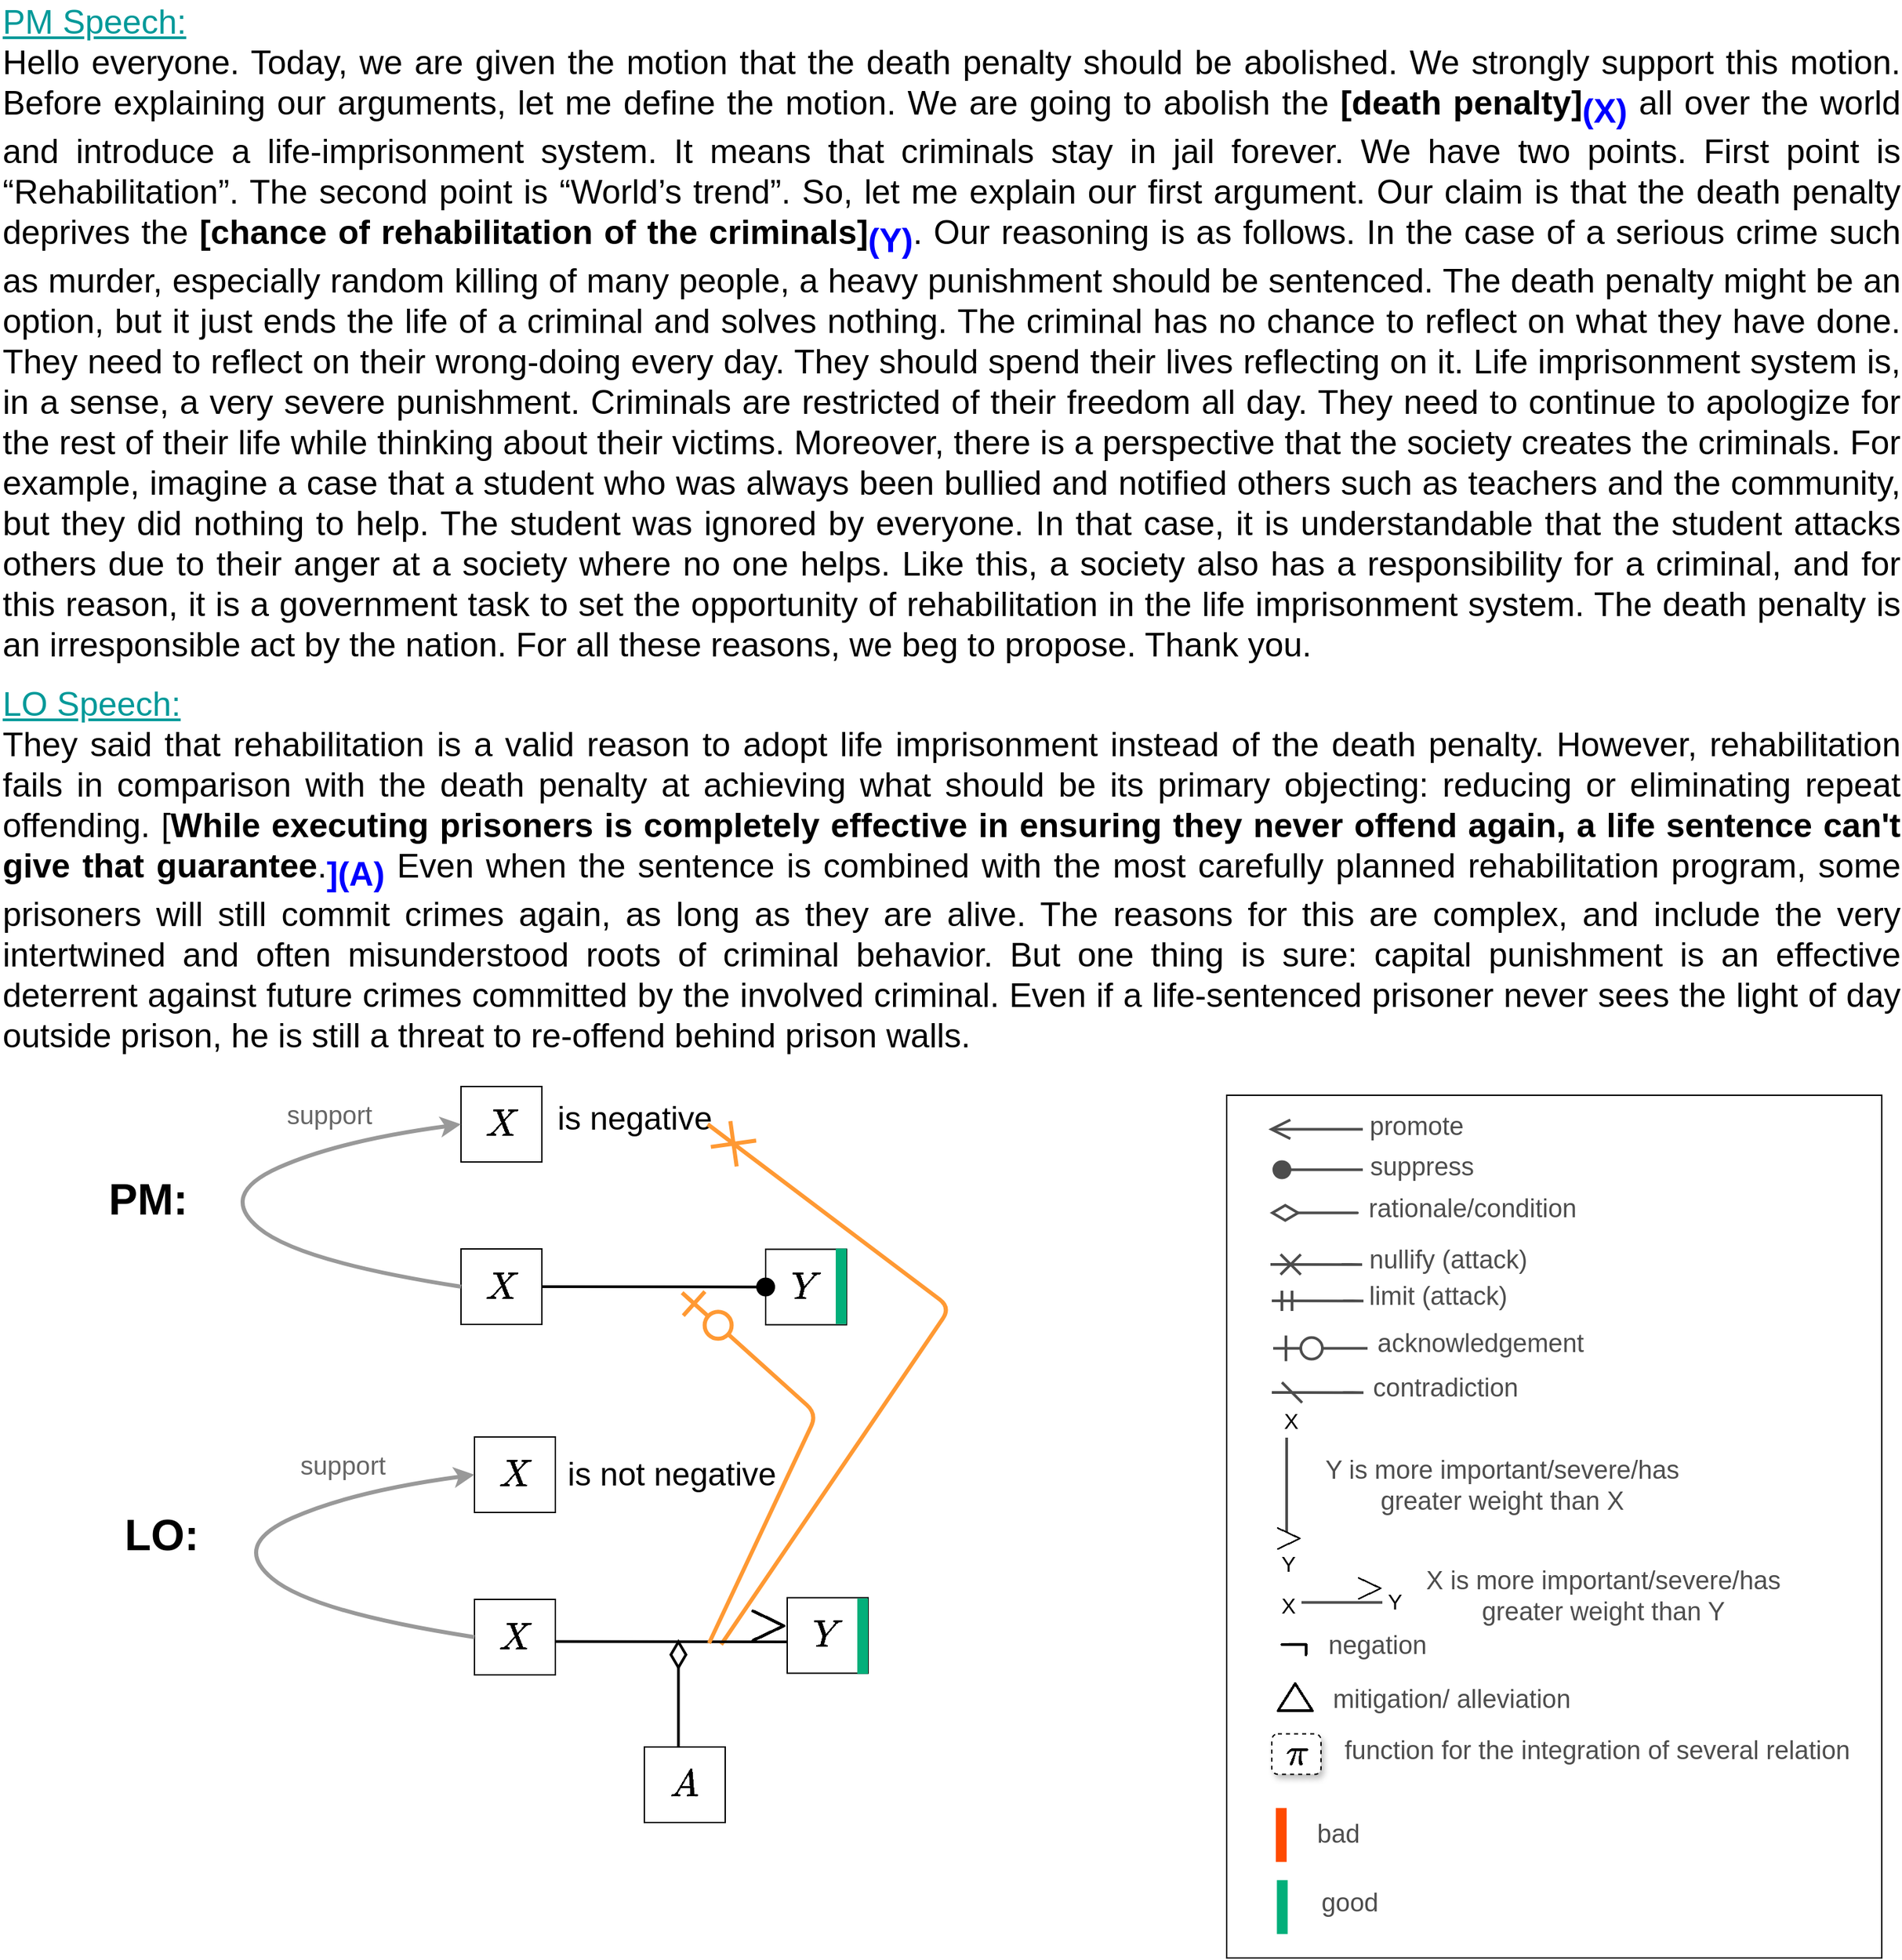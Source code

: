 <mxfile version="16.1.2" type="device"><diagram id="NebdKccpn1Tcwdz-Rh-k" name="Page-1"><mxGraphModel dx="1892" dy="3044" grid="1" gridSize="10" guides="1" tooltips="1" connect="1" arrows="1" fold="1" page="1" pageScale="1" pageWidth="1100" pageHeight="1700" math="1" shadow="0"><root><mxCell id="0"/><mxCell id="1" parent="0"/><mxCell id="hxbpiilZ5t23awxEjxiz-1" value="&lt;div style=&quot;text-align: justify ; font-size: 25px&quot;&gt;&lt;font style=&quot;font-size: 25px&quot;&gt;&lt;u style=&quot;color: rgb(0 , 153 , 153)&quot;&gt;PM Speech:&lt;/u&gt;&lt;/font&gt;&lt;/div&gt;&lt;div style=&quot;text-align: justify ; font-size: 25px&quot;&gt;&lt;font style=&quot;font-size: 25px&quot;&gt;Hello everyone. Today, we are given the motion that the death penalty should be abolished. We strongly support this motion. Before explaining our arguments, let me define the motion. We are going to abolish the&lt;b&gt; [death penalty]&lt;sub&gt;&lt;font color=&quot;#0000ff&quot; style=&quot;font-size: 25px&quot;&gt;(X)&lt;/font&gt;&lt;/sub&gt;&lt;/b&gt; all over the world and introduce a life-imprisonment system. It means that criminals stay in jail forever. We have two points. First point is “Rehabilitation”. The second point is “World’s trend”. So, let me explain our first argument. Our claim is that the death penalty deprives the&lt;b&gt;&amp;nbsp;[chance of rehabilitation of the criminals]&lt;sub&gt;&lt;font color=&quot;#0000ff&quot; style=&quot;font-size: 25px&quot;&gt;(Y)&lt;/font&gt;&lt;/sub&gt;&lt;/b&gt;. Our reasoning is as follows. In the case of a serious crime such as murder, especially random killing of many people, a heavy punishment should be sentenced. The death penalty might be an option, but it just ends the life of a criminal and solves nothing. The criminal has no chance to reflect on what they have done. They need to reflect on their wrong-doing every day. They should spend their lives reflecting on it. Life imprisonment system is, in a sense, a very severe punishment. Criminals are restricted of their freedom all day. They need to continue to apologize for the rest of their life while thinking about their victims. Moreover, there is a perspective that the society creates the criminals. For example, imagine a case that a student who was always been bullied and notified others such as teachers and the community, but they did nothing to help. The student was ignored by everyone. In that case, it is understandable that the student attacks others due to their anger at a society where no one helps. Like this, a society also has a responsibility for a criminal, and for this reason, it is a government task to set the opportunity of rehabilitation in the life imprisonment system. The death penalty is an irresponsible act by the nation. For all these reasons, we beg to propose. Thank you.&lt;/font&gt;&lt;br&gt;&lt;/div&gt;" style="text;html=1;strokeColor=none;fillColor=none;align=left;verticalAlign=middle;whiteSpace=wrap;rounded=0;" parent="1" vertex="1"><mxGeometry x="530" y="-240" width="1410" height="380" as="geometry"/></mxCell><mxCell id="hxbpiilZ5t23awxEjxiz-2" value="&lt;font size=&quot;1&quot;&gt;&lt;b style=&quot;font-size: 32px&quot;&gt;PM:&lt;/b&gt;&lt;/font&gt;" style="text;html=1;strokeColor=none;fillColor=none;align=center;verticalAlign=middle;whiteSpace=wrap;rounded=0;" parent="1" vertex="1"><mxGeometry x="600" y="574" width="80" height="40" as="geometry"/></mxCell><mxCell id="hxbpiilZ5t23awxEjxiz-3" value="&lt;font size=&quot;1&quot;&gt;&lt;b style=&quot;font-size: 32px&quot;&gt;LO:&lt;/b&gt;&lt;/font&gt;" style="text;html=1;strokeColor=none;fillColor=none;align=center;verticalAlign=middle;whiteSpace=wrap;rounded=0;" parent="1" vertex="1"><mxGeometry x="610" y="822.75" width="80" height="40" as="geometry"/></mxCell><mxCell id="hxbpiilZ5t23awxEjxiz-4" value="&lt;font style=&quot;font-size: 24px&quot;&gt;$$X$$&lt;/font&gt;" style="whiteSpace=wrap;html=1;align=center;" parent="1" vertex="1"><mxGeometry x="872" y="510" width="60" height="56" as="geometry"/></mxCell><mxCell id="hxbpiilZ5t23awxEjxiz-5" value="&lt;font style=&quot;font-size: 24px;&quot;&gt;is negative&lt;/font&gt;" style="text;html=1;strokeColor=none;fillColor=none;align=center;verticalAlign=middle;whiteSpace=wrap;rounded=0;fontSize=24;" parent="1" vertex="1"><mxGeometry x="942" y="516.5" width="118" height="35" as="geometry"/></mxCell><mxCell id="hxbpiilZ5t23awxEjxiz-6" value="&lt;font style=&quot;font-size: 24px&quot;&gt;$$X$$&lt;/font&gt;" style="whiteSpace=wrap;html=1;align=center;" parent="1" vertex="1"><mxGeometry x="872" y="630.5" width="60" height="56" as="geometry"/></mxCell><mxCell id="hxbpiilZ5t23awxEjxiz-7" value="&lt;font style=&quot;font-size: 24px&quot;&gt;$$Y$$&lt;/font&gt;" style="whiteSpace=wrap;html=1;align=center;" parent="1" vertex="1"><mxGeometry x="1098" y="630.75" width="60" height="56" as="geometry"/></mxCell><mxCell id="hxbpiilZ5t23awxEjxiz-8" value="" style="whiteSpace=wrap;html=1;fontColor=#666666;strokeColor=none;fillColor=#03AF7A;" parent="1" vertex="1"><mxGeometry x="1150" y="630.25" width="8" height="56" as="geometry"/></mxCell><mxCell id="hxbpiilZ5t23awxEjxiz-9" value="" style="endArrow=oval;html=1;fontColor=#666666;endSize=12;entryX=0;entryY=0.5;entryDx=0;entryDy=0;endFill=1;strokeWidth=2;exitX=1;exitY=0.5;exitDx=0;exitDy=0;" parent="1" source="hxbpiilZ5t23awxEjxiz-6" target="hxbpiilZ5t23awxEjxiz-7" edge="1"><mxGeometry width="50" height="50" relative="1" as="geometry"><mxPoint x="978" y="658.16" as="sourcePoint"/><mxPoint x="1070.0" y="658.16" as="targetPoint"/></mxGeometry></mxCell><mxCell id="hxbpiilZ5t23awxEjxiz-10" value="" style="curved=1;endArrow=classic;html=1;strokeWidth=3;exitX=0;exitY=0.5;exitDx=0;exitDy=0;entryX=0;entryY=0.5;entryDx=0;entryDy=0;strokeColor=#999999;" parent="1" source="hxbpiilZ5t23awxEjxiz-6" target="hxbpiilZ5t23awxEjxiz-4" edge="1"><mxGeometry width="50" height="50" relative="1" as="geometry"><mxPoint x="592" y="660" as="sourcePoint"/><mxPoint x="642" y="610" as="targetPoint"/><Array as="points"><mxPoint x="752" y="640"/><mxPoint x="692" y="590"/><mxPoint x="782" y="550"/></Array></mxGeometry></mxCell><mxCell id="hxbpiilZ5t23awxEjxiz-11" value="&lt;font style=&quot;font-size: 19px;&quot; color=&quot;#666666&quot;&gt;support&lt;/font&gt;" style="text;html=1;fillColor=none;align=center;verticalAlign=middle;whiteSpace=wrap;rounded=0;rotation=0;fontSize=19;" parent="1" vertex="1"><mxGeometry x="742" y="516.5" width="65" height="30" as="geometry"/></mxCell><mxCell id="hxbpiilZ5t23awxEjxiz-12" value="&lt;font style=&quot;font-size: 24px&quot;&gt;$$X$$&lt;/font&gt;" style="whiteSpace=wrap;html=1;align=center;" parent="1" vertex="1"><mxGeometry x="882" y="770" width="60" height="56" as="geometry"/></mxCell><mxCell id="hxbpiilZ5t23awxEjxiz-13" value="&lt;font style=&quot;font-size: 24px&quot;&gt;is not negative&lt;/font&gt;" style="text;html=1;strokeColor=none;fillColor=none;align=center;verticalAlign=middle;whiteSpace=wrap;rounded=0;fontSize=24;" parent="1" vertex="1"><mxGeometry x="947" y="780.5" width="163" height="35" as="geometry"/></mxCell><mxCell id="hxbpiilZ5t23awxEjxiz-14" value="&lt;font style=&quot;font-size: 24px&quot;&gt;$$X$$&lt;/font&gt;" style="whiteSpace=wrap;html=1;align=center;" parent="1" vertex="1"><mxGeometry x="882" y="890.5" width="60" height="56" as="geometry"/></mxCell><mxCell id="hxbpiilZ5t23awxEjxiz-15" value="" style="curved=1;endArrow=classic;html=1;strokeWidth=3;exitX=0;exitY=0.5;exitDx=0;exitDy=0;entryX=0;entryY=0.5;entryDx=0;entryDy=0;strokeColor=#999999;" parent="1" source="hxbpiilZ5t23awxEjxiz-14" target="hxbpiilZ5t23awxEjxiz-12" edge="1"><mxGeometry width="50" height="50" relative="1" as="geometry"><mxPoint x="602" y="920" as="sourcePoint"/><mxPoint x="652" y="870" as="targetPoint"/><Array as="points"><mxPoint x="762" y="900"/><mxPoint x="702" y="850"/><mxPoint x="792" y="810"/></Array></mxGeometry></mxCell><mxCell id="hxbpiilZ5t23awxEjxiz-16" value="&lt;font style=&quot;font-size: 19px;&quot; color=&quot;#666666&quot;&gt;support&lt;/font&gt;" style="text;html=1;fillColor=none;align=center;verticalAlign=middle;whiteSpace=wrap;rounded=0;rotation=0;fontSize=19;" parent="1" vertex="1"><mxGeometry x="752" y="776.5" width="65" height="30" as="geometry"/></mxCell><mxCell id="hxbpiilZ5t23awxEjxiz-17" value="&lt;div style=&quot;text-align: justify ; font-size: 25px&quot;&gt;&lt;font style=&quot;font-size: 25px&quot;&gt;&lt;span style=&quot;color: rgb(0 , 153 , 153)&quot;&gt;&lt;u&gt;LO Speech:&lt;/u&gt;&lt;/span&gt;&lt;/font&gt;&lt;/div&gt;&lt;div style=&quot;text-align: justify ; font-size: 25px&quot;&gt;&lt;font style=&quot;font-size: 25px&quot;&gt;They said that rehabilitation is a valid reason to adopt life imprisonment instead of the death penalty. However, rehabilitation fails in comparison with the death penalty at achieving what should be its primary objecting: reducing or eliminating repeat offending. [&lt;b&gt;While executing prisoners is completely effective in ensuring they never offend again, a life sentence can't give that guarantee&lt;/b&gt;.&lt;b&gt;&lt;sub&gt;&lt;font color=&quot;#0000ff&quot; style=&quot;font-size: 25px&quot;&gt;](A)&lt;/font&gt;&lt;/sub&gt;&lt;/b&gt; Even when the sentence is combined with the most carefully planned rehabilitation program, some prisoners will still commit crimes again, as long as they are alive. The reasons for this are complex, and include the very intertwined and often misunderstood roots of criminal behavior. But one thing is sure: capital punishment is an effective deterrent against future crimes committed by the involved criminal. Even if a life-sentenced prisoner never sees the light of day outside prison, he is still a threat to re-offend behind prison walls.&lt;/font&gt;&lt;br&gt;&lt;/div&gt;" style="text;html=1;strokeColor=none;fillColor=none;align=left;verticalAlign=middle;whiteSpace=wrap;rounded=0;" parent="1" vertex="1"><mxGeometry x="530" y="253" width="1410" height="190" as="geometry"/></mxCell><mxCell id="hxbpiilZ5t23awxEjxiz-18" value="&lt;font style=&quot;font-size: 24px&quot;&gt;$$Y$$&lt;/font&gt;" style="whiteSpace=wrap;html=1;align=center;" parent="1" vertex="1"><mxGeometry x="1114" y="889.25" width="60" height="56" as="geometry"/></mxCell><mxCell id="hxbpiilZ5t23awxEjxiz-19" value="" style="whiteSpace=wrap;html=1;fontColor=#666666;strokeColor=none;fillColor=#03AF7A;" parent="1" vertex="1"><mxGeometry x="1166" y="889.75" width="8" height="56" as="geometry"/></mxCell><mxCell id="hxbpiilZ5t23awxEjxiz-43" value="" style="endArrow=none;html=1;endSize=0;strokeWidth=3;startArrow=cross;startFill=0;startSize=20;strokeColor=#FF9933;exitX=1;exitY=0.5;exitDx=0;exitDy=0;" parent="1" edge="1"><mxGeometry width="50" height="50" relative="1" as="geometry"><mxPoint x="1055" y="538" as="sourcePoint"/><mxPoint x="1065" y="924" as="targetPoint"/><Array as="points"><mxPoint x="1235" y="674"/></Array></mxGeometry></mxCell><mxCell id="hxbpiilZ5t23awxEjxiz-44" value="" style="endArrow=none;html=1;endSize=0;strokeColor=#000000;strokeWidth=2;startArrow=diamondThin;startFill=0;startSize=17;entryX=0.5;entryY=0;entryDx=0;entryDy=0;" parent="1" edge="1"><mxGeometry width="50" height="50" relative="1" as="geometry"><mxPoint x="1033.29" y="920.0" as="sourcePoint"/><mxPoint x="1033.29" y="1004" as="targetPoint"/><Array as="points"/></mxGeometry></mxCell><mxCell id="hxbpiilZ5t23awxEjxiz-45" value="&lt;font style=&quot;font-size: 24px&quot;&gt;$$A$$&lt;/font&gt;" style="whiteSpace=wrap;html=1;align=center;" parent="1" vertex="1"><mxGeometry x="1008" y="1000" width="60" height="56" as="geometry"/></mxCell><mxCell id="hxbpiilZ5t23awxEjxiz-54" value="" style="endArrow=none;html=1;fontColor=#666666;endSize=12;endFill=0;strokeWidth=2;exitX=1;exitY=0.5;exitDx=0;exitDy=0;" parent="1" edge="1"><mxGeometry width="50" height="50" relative="1" as="geometry"><mxPoint x="942" y="921.75" as="sourcePoint"/><mxPoint x="1114" y="922.0" as="targetPoint"/></mxGeometry></mxCell><mxCell id="hxbpiilZ5t23awxEjxiz-55" value="&lt;font style=&quot;font-size: 30px&quot;&gt;$$\boldsymbol{&amp;gt;}$$&lt;/font&gt;" style="text;html=1;strokeColor=none;fillColor=none;align=center;verticalAlign=middle;whiteSpace=wrap;rounded=0;fontSize=24;fontStyle=1;horizontal=1;" parent="1" vertex="1"><mxGeometry x="1080" y="898.5" width="40" height="20" as="geometry"/></mxCell><mxCell id="hxbpiilZ5t23awxEjxiz-56" value="" style="endArrow=none;html=1;endSize=0;strokeWidth=3;startArrow=ERzeroToOne;startFill=1;startSize=20;strokeColor=#FF9933;" parent="1" edge="1"><mxGeometry width="50" height="50" relative="1" as="geometry"><mxPoint x="1036" y="663" as="sourcePoint"/><mxPoint x="1056" y="923" as="targetPoint"/><Array as="points"><mxPoint x="1136" y="753"/></Array></mxGeometry></mxCell><mxCell id="9jDkXikljidKKBDeFpvP-1" value="" style="rounded=0;whiteSpace=wrap;html=1;glass=0;sketch=0;strokeColor=default;fillColor=none;" parent="1" vertex="1"><mxGeometry x="1440" y="516.5" width="486" height="640" as="geometry"/></mxCell><mxCell id="9jDkXikljidKKBDeFpvP-2" value="" style="endArrow=ERzeroToOne;html=1;endFill=1;endSize=16;strokeWidth=2;strokeColor=#4D4D4D;" parent="1" edge="1"><mxGeometry width="50" height="50" relative="1" as="geometry"><mxPoint x="1544.5" y="704.25" as="sourcePoint"/><mxPoint x="1474.5" y="704.25" as="targetPoint"/></mxGeometry></mxCell><mxCell id="9jDkXikljidKKBDeFpvP-3" value="" style="endArrow=none;html=1;endSize=16;strokeWidth=2;strokeColor=#4D4D4D;" parent="1" edge="1"><mxGeometry width="50" height="50" relative="1" as="geometry"><mxPoint x="1484.5" y="840.5" as="sourcePoint"/><mxPoint x="1484.5" y="770.5" as="targetPoint"/></mxGeometry></mxCell><mxCell id="9jDkXikljidKKBDeFpvP-4" value="&lt;span style=&quot;font-size: 24px&quot;&gt;&lt;font style=&quot;font-size: 24px&quot;&gt;$$&amp;gt;$$&lt;/font&gt;&lt;/span&gt;" style="text;html=1;strokeColor=none;fillColor=none;align=center;verticalAlign=middle;whiteSpace=wrap;rounded=0;fontSize=24;fontStyle=1;horizontal=1;" parent="1" vertex="1"><mxGeometry x="1465.5" y="833.5" width="40" height="20" as="geometry"/></mxCell><mxCell id="9jDkXikljidKKBDeFpvP-5" value="&lt;span style=&quot;font-size: 19px&quot;&gt;Y is more important/severe/has greater weight than X&lt;/span&gt;" style="text;html=1;strokeColor=none;fillColor=none;align=center;verticalAlign=middle;whiteSpace=wrap;rounded=0;fontColor=#4D4D4D;" parent="1" vertex="1"><mxGeometry x="1496.5" y="780.5" width="294.5" height="50" as="geometry"/></mxCell><mxCell id="9jDkXikljidKKBDeFpvP-6" value="&lt;font style=&quot;font-size: 16px&quot;&gt;X&lt;/font&gt;" style="text;html=1;strokeColor=none;fillColor=none;align=center;verticalAlign=middle;whiteSpace=wrap;rounded=0;fontSize=14;" parent="1" vertex="1"><mxGeometry x="1467.5" y="748.25" width="40" height="20" as="geometry"/></mxCell><mxCell id="9jDkXikljidKKBDeFpvP-7" value="&lt;font style=&quot;font-size: 16px&quot;&gt;Y&lt;/font&gt;" style="text;html=1;strokeColor=none;fillColor=none;align=center;verticalAlign=middle;whiteSpace=wrap;rounded=0;fontSize=14;" parent="1" vertex="1"><mxGeometry x="1465.5" y="853.5" width="40" height="20" as="geometry"/></mxCell><mxCell id="9jDkXikljidKKBDeFpvP-8" value="" style="endArrow=none;html=1;endSize=0;strokeWidth=2;startArrow=cross;startFill=0;startSize=12;strokeColor=#4D4D4D;" parent="1" edge="1"><mxGeometry width="50" height="50" relative="1" as="geometry"><mxPoint x="1472.5" y="642.0" as="sourcePoint"/><mxPoint x="1540.5" y="642.12" as="targetPoint"/><Array as="points"><mxPoint x="1540.5" y="642.12"/><mxPoint x="1522.5" y="642"/></Array></mxGeometry></mxCell><mxCell id="9jDkXikljidKKBDeFpvP-9" value="&lt;font style=&quot;font-size: 19px&quot;&gt;nullify (attack)&lt;/font&gt;" style="text;html=1;strokeColor=none;fillColor=none;align=center;verticalAlign=middle;whiteSpace=wrap;rounded=0;fontColor=#4D4D4D;" parent="1" vertex="1"><mxGeometry x="1534.5" y="622.25" width="138.5" height="34" as="geometry"/></mxCell><mxCell id="9jDkXikljidKKBDeFpvP-10" value="" style="endArrow=open;html=1;fontColor=#666666;endSize=12;endFill=0;strokeWidth=2;strokeColor=#4D4D4D;" parent="1" edge="1"><mxGeometry width="50" height="50" relative="1" as="geometry"><mxPoint x="1541" y="541.75" as="sourcePoint"/><mxPoint x="1471" y="541.75" as="targetPoint"/></mxGeometry></mxCell><mxCell id="9jDkXikljidKKBDeFpvP-11" value="&lt;span style=&quot;font-size: 19px&quot;&gt;promote&lt;/span&gt;" style="text;html=1;strokeColor=none;fillColor=none;align=center;verticalAlign=middle;whiteSpace=wrap;rounded=0;fontColor=#4D4D4D;" parent="1" vertex="1"><mxGeometry x="1541" y="522.75" width="80" height="34" as="geometry"/></mxCell><mxCell id="9jDkXikljidKKBDeFpvP-12" value="" style="endArrow=oval;html=1;fontColor=#666666;endSize=12;endFill=1;strokeWidth=2;strokeColor=#4D4D4D;" parent="1" edge="1"><mxGeometry width="50" height="50" relative="1" as="geometry"><mxPoint x="1541" y="571.75" as="sourcePoint"/><mxPoint x="1481" y="571.75" as="targetPoint"/></mxGeometry></mxCell><mxCell id="9jDkXikljidKKBDeFpvP-13" value="&lt;span style=&quot;font-size: 19px&quot;&gt;suppress&lt;/span&gt;" style="text;html=1;strokeColor=none;fillColor=none;align=center;verticalAlign=middle;whiteSpace=wrap;rounded=0;fontColor=#4D4D4D;" parent="1" vertex="1"><mxGeometry x="1545" y="552.75" width="80" height="34" as="geometry"/></mxCell><mxCell id="9jDkXikljidKKBDeFpvP-14" value="" style="endArrow=none;html=1;endSize=0;strokeWidth=2;startArrow=diamondThin;startFill=0;startSize=17;strokeColor=#4D4D4D;" parent="1" edge="1"><mxGeometry width="50" height="50" relative="1" as="geometry"><mxPoint x="1472" y="603.75" as="sourcePoint"/><mxPoint x="1510" y="603.75" as="targetPoint"/><Array as="points"><mxPoint x="1542" y="603.75"/><mxPoint x="1520" y="603.75"/></Array></mxGeometry></mxCell><mxCell id="9jDkXikljidKKBDeFpvP-15" value="&lt;font style=&quot;font-size: 19px&quot;&gt;rationale/condition&lt;/font&gt;" style="text;html=1;strokeColor=none;fillColor=none;align=center;verticalAlign=middle;whiteSpace=wrap;rounded=0;fontColor=#4D4D4D;" parent="1" vertex="1"><mxGeometry x="1537" y="583.75" width="171" height="34" as="geometry"/></mxCell><mxCell id="9jDkXikljidKKBDeFpvP-16" value="&lt;font style=&quot;font-size: 19px&quot;&gt;acknowledgement&lt;/font&gt;" style="text;html=1;strokeColor=none;fillColor=none;align=center;verticalAlign=middle;whiteSpace=wrap;rounded=0;fontColor=#4D4D4D;" parent="1" vertex="1"><mxGeometry x="1545" y="684.25" width="167" height="34" as="geometry"/></mxCell><mxCell id="9jDkXikljidKKBDeFpvP-17" value="" style="endArrow=none;html=1;endSize=16;strokeWidth=2;strokeColor=#4D4D4D;" parent="1" edge="1"><mxGeometry width="50" height="50" relative="1" as="geometry"><mxPoint x="1555.5" y="892.75" as="sourcePoint"/><mxPoint x="1495.5" y="892.75" as="targetPoint"/></mxGeometry></mxCell><mxCell id="9jDkXikljidKKBDeFpvP-18" value="&lt;span style=&quot;font-size: 24px&quot;&gt;&lt;font style=&quot;font-size: 24px&quot;&gt;$$&amp;gt;$$&lt;/font&gt;&lt;/span&gt;" style="text;html=1;strokeColor=none;fillColor=none;align=center;verticalAlign=middle;whiteSpace=wrap;rounded=0;fontSize=24;fontStyle=1;horizontal=1;" parent="1" vertex="1"><mxGeometry x="1525.5" y="870.75" width="40" height="20" as="geometry"/></mxCell><mxCell id="9jDkXikljidKKBDeFpvP-19" value="&lt;font style=&quot;font-size: 16px&quot;&gt;X&lt;/font&gt;" style="text;html=1;strokeColor=none;fillColor=none;align=center;verticalAlign=middle;whiteSpace=wrap;rounded=0;fontSize=14;" parent="1" vertex="1"><mxGeometry x="1465.5" y="884.75" width="40" height="20" as="geometry"/></mxCell><mxCell id="9jDkXikljidKKBDeFpvP-20" value="&lt;font style=&quot;font-size: 16px&quot;&gt;Y&lt;/font&gt;" style="text;html=1;strokeColor=none;fillColor=none;align=center;verticalAlign=middle;whiteSpace=wrap;rounded=0;fontSize=14;" parent="1" vertex="1"><mxGeometry x="1544.5" y="881.75" width="40" height="20" as="geometry"/></mxCell><mxCell id="9jDkXikljidKKBDeFpvP-21" value="&lt;span style=&quot;font-size: 19px&quot;&gt;X is more important/severe/has greater weight&amp;nbsp;&lt;/span&gt;&lt;span style=&quot;font-size: 19px&quot;&gt;than Y&lt;/span&gt;" style="text;html=1;strokeColor=none;fillColor=none;align=center;verticalAlign=middle;whiteSpace=wrap;rounded=0;fontColor=#4D4D4D;" parent="1" vertex="1"><mxGeometry x="1585.5" y="870.75" width="266.5" height="34" as="geometry"/></mxCell><mxCell id="9jDkXikljidKKBDeFpvP-22" value="" style="endArrow=none;html=1;endSize=0;strokeWidth=2;startArrow=dash;startFill=0;startSize=12;strokeColor=#4D4D4D;" parent="1" edge="1"><mxGeometry width="50" height="50" relative="1" as="geometry"><mxPoint x="1473.5" y="737.0" as="sourcePoint"/><mxPoint x="1541.5" y="737.12" as="targetPoint"/><Array as="points"><mxPoint x="1541.5" y="737.12"/><mxPoint x="1523.5" y="737"/></Array></mxGeometry></mxCell><mxCell id="9jDkXikljidKKBDeFpvP-23" value="&lt;font style=&quot;font-size: 19px&quot;&gt;contradiction&lt;/font&gt;" style="text;html=1;strokeColor=none;fillColor=none;align=center;verticalAlign=middle;whiteSpace=wrap;rounded=0;fontColor=#4D4D4D;" parent="1" vertex="1"><mxGeometry x="1547.5" y="717.25" width="109" height="34" as="geometry"/></mxCell><mxCell id="9jDkXikljidKKBDeFpvP-24" value="" style="whiteSpace=wrap;html=1;fontColor=#666666;strokeColor=none;fillColor=#FF4B00;" parent="1" vertex="1"><mxGeometry x="1476.5" y="1045.25" width="8" height="40" as="geometry"/></mxCell><mxCell id="9jDkXikljidKKBDeFpvP-25" value="&lt;span style=&quot;font-size: 19px&quot;&gt;bad&lt;/span&gt;" style="text;html=1;strokeColor=none;fillColor=none;align=center;verticalAlign=middle;whiteSpace=wrap;rounded=0;fontColor=#4D4D4D;" parent="1" vertex="1"><mxGeometry x="1495" y="1048.25" width="55.5" height="34" as="geometry"/></mxCell><mxCell id="9jDkXikljidKKBDeFpvP-26" value="" style="whiteSpace=wrap;html=1;fontColor=#666666;strokeColor=none;fillColor=#03AF7A;" parent="1" vertex="1"><mxGeometry x="1477.25" y="1098.75" width="8" height="40" as="geometry"/></mxCell><mxCell id="9jDkXikljidKKBDeFpvP-27" value="&lt;span style=&quot;font-size: 19px&quot;&gt;good&lt;/span&gt;" style="text;html=1;strokeColor=none;fillColor=none;align=center;verticalAlign=middle;whiteSpace=wrap;rounded=0;fontColor=#4D4D4D;" parent="1" vertex="1"><mxGeometry x="1498" y="1098.75" width="66.5" height="34" as="geometry"/></mxCell><mxCell id="9jDkXikljidKKBDeFpvP-28" value="&lt;span style=&quot;font-size: 19px&quot;&gt;mitigation/&amp;nbsp;&lt;/span&gt;&lt;span style=&quot;font-size: 19px&quot;&gt;alleviation&lt;/span&gt;" style="text;html=1;strokeColor=none;fillColor=none;align=center;verticalAlign=middle;whiteSpace=wrap;rounded=0;fontColor=#4D4D4D;" parent="1" vertex="1"><mxGeometry x="1514.25" y="948" width="186" height="34" as="geometry"/></mxCell><mxCell id="9jDkXikljidKKBDeFpvP-29" value="&lt;font style=&quot;font-size: 26px&quot;&gt;$$\boldsymbol{\triangle}$$&lt;/font&gt;" style="text;html=1;strokeColor=none;fillColor=none;align=center;verticalAlign=middle;whiteSpace=wrap;rounded=0;" parent="1" vertex="1"><mxGeometry x="1461.25" y="947" width="60" height="35" as="geometry"/></mxCell><mxCell id="9jDkXikljidKKBDeFpvP-30" value="&lt;font style=&quot;font-size: 26px&quot;&gt;$$\boldsymbol{\neg}$$&lt;/font&gt;" style="text;html=1;strokeColor=none;fillColor=none;align=center;verticalAlign=middle;whiteSpace=wrap;rounded=0;" parent="1" vertex="1"><mxGeometry x="1459.5" y="908" width="60" height="35" as="geometry"/></mxCell><mxCell id="9jDkXikljidKKBDeFpvP-31" value="&lt;span style=&quot;font-size: 19px&quot;&gt;negation&lt;/span&gt;" style="text;html=1;strokeColor=none;fillColor=none;align=center;verticalAlign=middle;whiteSpace=wrap;rounded=0;fontColor=#4D4D4D;" parent="1" vertex="1"><mxGeometry x="1512" y="908" width="80" height="34" as="geometry"/></mxCell><mxCell id="9jDkXikljidKKBDeFpvP-32" value="&lt;font style=&quot;font-size: 24px&quot;&gt;$$\pi$$&lt;/font&gt;" style="whiteSpace=wrap;html=1;dashed=1;perimeterSpacing=0;shadow=1;align=center;rounded=1;" parent="1" vertex="1"><mxGeometry x="1473.5" y="990.25" width="36.5" height="30" as="geometry"/></mxCell><mxCell id="9jDkXikljidKKBDeFpvP-33" value="&lt;span style=&quot;font-size: 19px&quot;&gt;function for the integration of several relation&lt;/span&gt;" style="text;html=1;strokeColor=none;fillColor=none;align=center;verticalAlign=middle;whiteSpace=wrap;rounded=0;fontColor=#4D4D4D;" parent="1" vertex="1"><mxGeometry x="1514.25" y="986.25" width="401.75" height="34" as="geometry"/></mxCell><mxCell id="9jDkXikljidKKBDeFpvP-34" value="" style="endArrow=none;html=1;endSize=0;strokeWidth=2;startArrow=ERmandOne;startFill=0;startSize=12;strokeColor=#4D4D4D;" parent="1" edge="1"><mxGeometry width="50" height="50" relative="1" as="geometry"><mxPoint x="1473.5" y="669.0" as="sourcePoint"/><mxPoint x="1541.5" y="669.12" as="targetPoint"/><Array as="points"><mxPoint x="1541.5" y="669.12"/><mxPoint x="1523.5" y="669"/></Array></mxGeometry></mxCell><mxCell id="9jDkXikljidKKBDeFpvP-35" value="&lt;span style=&quot;font-size: 19px&quot;&gt;limit (attack)&lt;/span&gt;" style="text;html=1;strokeColor=none;fillColor=none;align=center;verticalAlign=middle;whiteSpace=wrap;rounded=0;fontColor=#4D4D4D;" parent="1" vertex="1"><mxGeometry x="1532.5" y="649.25" width="127.5" height="34" as="geometry"/></mxCell></root></mxGraphModel></diagram></mxfile>